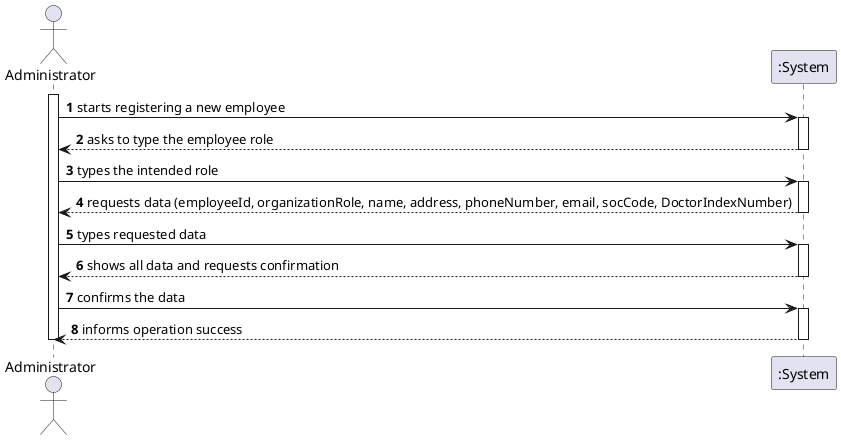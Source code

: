 @startuml
autonumber
actor Administrator as A

activate A
A -> ":System" : starts registering a new employee
activate ":System"
":System" --> A : asks to type the employee role
deactivate ":System"

A -> ":System" : types the intended role
activate ":System"

":System" --> A : requests data (employeeId, organizationRole, name, address, phoneNumber, email, socCode, DoctorIndexNumber)
deactivate ":System"

A -> ":System" : types requested data
activate ":System"
":System" --> A : shows all data and requests confirmation
deactivate ":System"

A -> ":System" : confirms the data
activate ":System"
":System" --> A : informs operation success
deactivate ":System"

deactivate A

@enduml